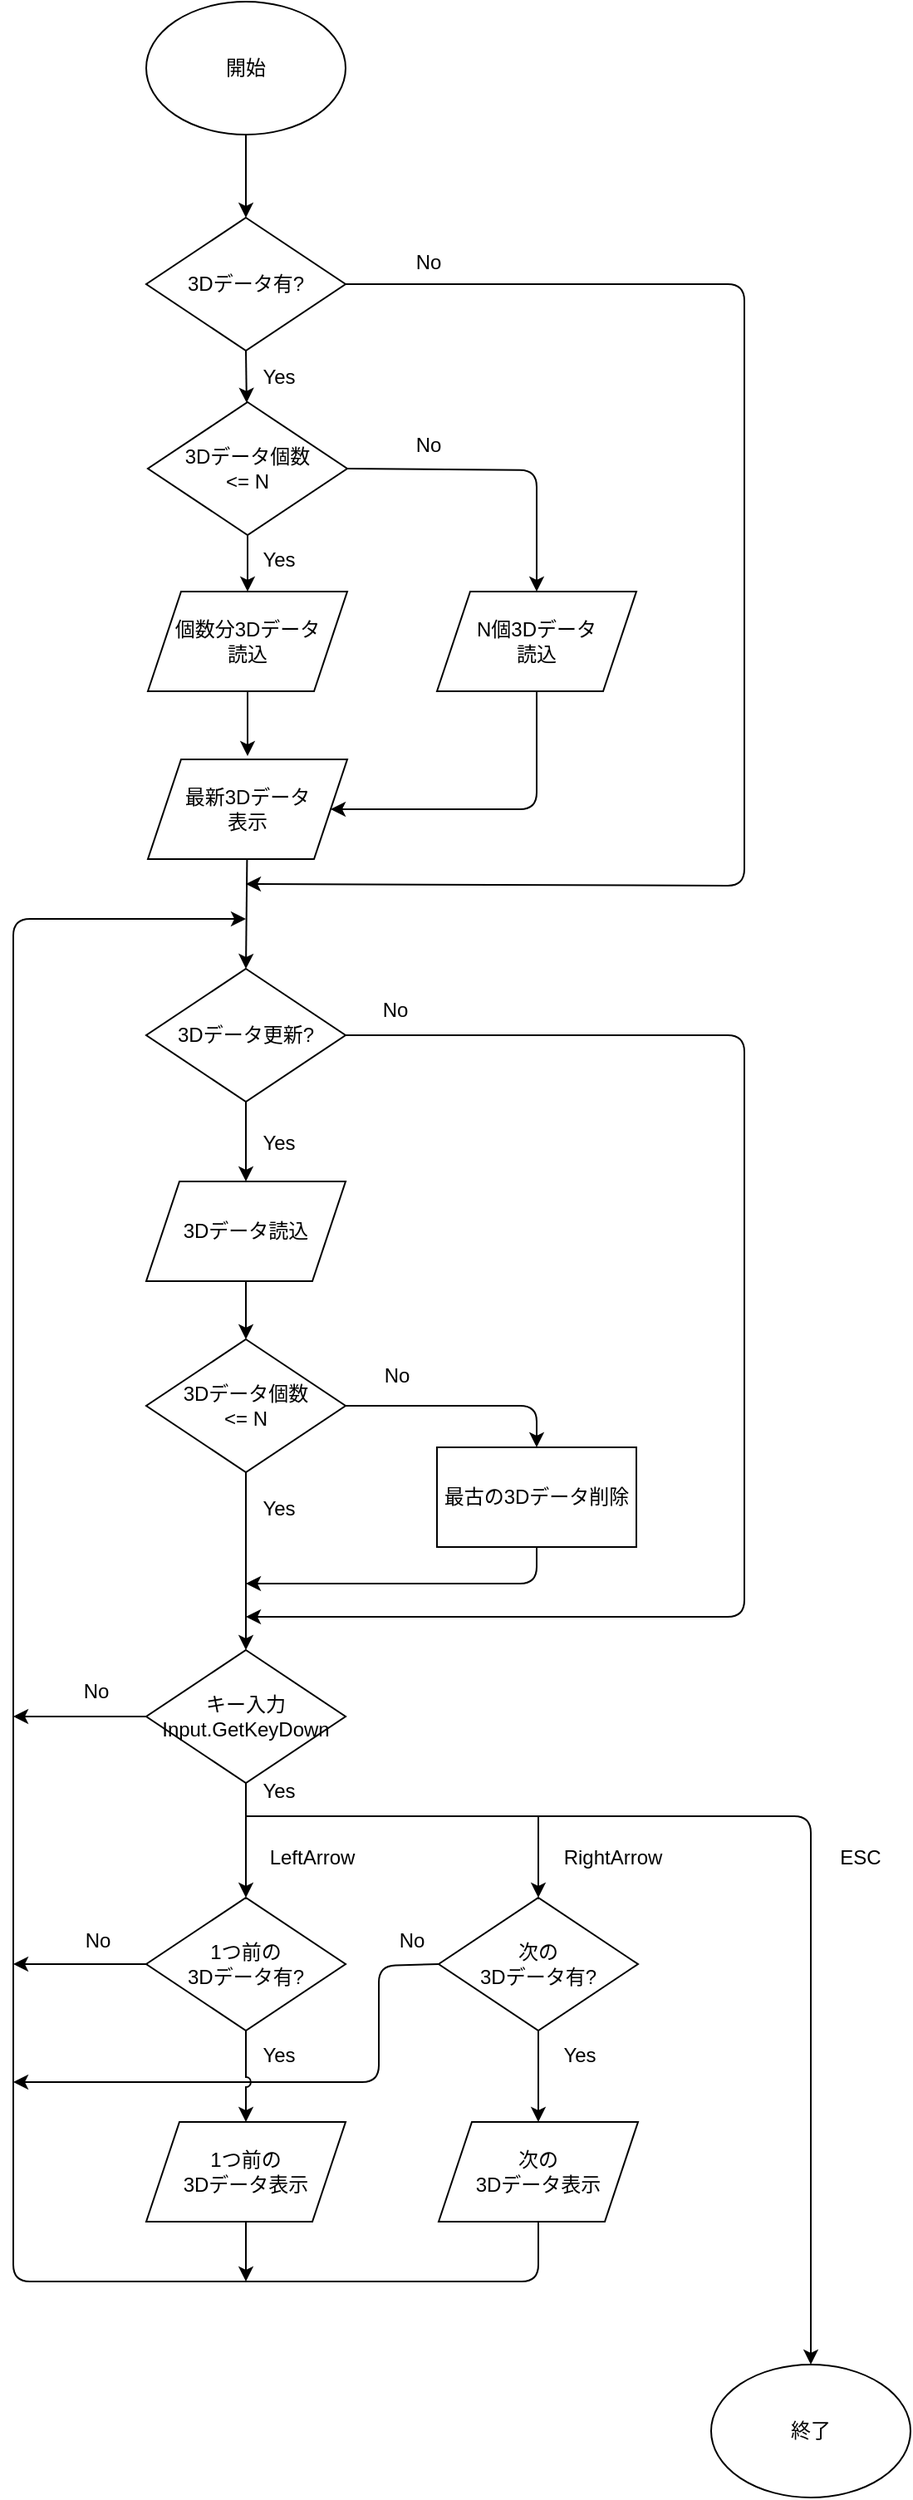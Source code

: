 <mxfile>
    <diagram id="CoiCasNmqIgmYgzRk9Tl" name="Page-1">
        <mxGraphModel dx="1678" dy="1163" grid="1" gridSize="10" guides="1" tooltips="1" connect="1" arrows="1" fold="1" page="1" pageScale="1" pageWidth="850" pageHeight="1100" math="0" shadow="0">
            <root>
                <mxCell id="0"/>
                <mxCell id="1" parent="0"/>
                <mxCell id="3" value="終了" style="ellipse;whiteSpace=wrap;html=1;" parent="1" vertex="1">
                    <mxGeometry x="660" y="1450" width="120" height="80" as="geometry"/>
                </mxCell>
                <mxCell id="11" value="" style="edgeStyle=none;html=1;" parent="1" source="8" target="9" edge="1">
                    <mxGeometry relative="1" as="geometry"/>
                </mxCell>
                <mxCell id="8" value="開始" style="ellipse;whiteSpace=wrap;html=1;" parent="1" vertex="1">
                    <mxGeometry x="320" y="28" width="120" height="80" as="geometry"/>
                </mxCell>
                <mxCell id="87" value="" style="edgeStyle=none;html=1;" parent="1" source="9" edge="1">
                    <mxGeometry relative="1" as="geometry">
                        <mxPoint x="380" y="559" as="targetPoint"/>
                        <Array as="points">
                            <mxPoint x="680" y="198"/>
                            <mxPoint x="680" y="560"/>
                        </Array>
                    </mxGeometry>
                </mxCell>
                <mxCell id="95" value="" style="edgeStyle=none;html=1;exitX=0.5;exitY=1;exitDx=0;exitDy=0;" parent="1" source="9" target="27" edge="1">
                    <mxGeometry relative="1" as="geometry">
                        <mxPoint x="380.382" y="244.745" as="sourcePoint"/>
                    </mxGeometry>
                </mxCell>
                <mxCell id="9" value="3Dデータ有?" style="rhombus;whiteSpace=wrap;html=1;" parent="1" vertex="1">
                    <mxGeometry x="320" y="158" width="120" height="80" as="geometry"/>
                </mxCell>
                <mxCell id="24" value="Yes" style="text;html=1;strokeColor=none;fillColor=none;align=center;verticalAlign=middle;whiteSpace=wrap;rounded=0;" parent="1" vertex="1">
                    <mxGeometry x="370" y="239" width="60" height="30" as="geometry"/>
                </mxCell>
                <mxCell id="30" value="" style="edgeStyle=none;html=1;entryX=0.5;entryY=0;entryDx=0;entryDy=0;exitX=1;exitY=0.5;exitDx=0;exitDy=0;" parent="1" source="27" target="38" edge="1">
                    <mxGeometry relative="1" as="geometry">
                        <mxPoint x="521" y="302" as="targetPoint"/>
                        <Array as="points">
                            <mxPoint x="555" y="310"/>
                        </Array>
                    </mxGeometry>
                </mxCell>
                <mxCell id="36" value="" style="edgeStyle=none;html=1;" parent="1" source="27" target="35" edge="1">
                    <mxGeometry relative="1" as="geometry">
                        <mxPoint x="381" y="353" as="sourcePoint"/>
                    </mxGeometry>
                </mxCell>
                <mxCell id="27" value="3Dデータ個数&lt;br&gt;&amp;lt;= N" style="rhombus;whiteSpace=wrap;html=1;" parent="1" vertex="1">
                    <mxGeometry x="321" y="269" width="120" height="80" as="geometry"/>
                </mxCell>
                <mxCell id="31" value="No" style="text;html=1;strokeColor=none;fillColor=none;align=center;verticalAlign=middle;whiteSpace=wrap;rounded=0;" parent="1" vertex="1">
                    <mxGeometry x="460" y="170" width="60" height="30" as="geometry"/>
                </mxCell>
                <mxCell id="47" value="" style="edgeStyle=none;html=1;entryX=0.5;entryY=0;entryDx=0;entryDy=0;" parent="1" source="35" edge="1">
                    <mxGeometry relative="1" as="geometry">
                        <mxPoint x="381" y="482" as="targetPoint"/>
                    </mxGeometry>
                </mxCell>
                <mxCell id="35" value="個数分3Dデータ&lt;br&gt;読込" style="shape=parallelogram;perimeter=parallelogramPerimeter;whiteSpace=wrap;html=1;fixedSize=1;" parent="1" vertex="1">
                    <mxGeometry x="321" y="383" width="120" height="60" as="geometry"/>
                </mxCell>
                <mxCell id="49" value="" style="edgeStyle=none;html=1;entryX=1;entryY=0.5;entryDx=0;entryDy=0;" parent="1" source="38" target="48" edge="1">
                    <mxGeometry relative="1" as="geometry">
                        <mxPoint x="441" y="512" as="targetPoint"/>
                        <Array as="points">
                            <mxPoint x="555" y="514"/>
                        </Array>
                    </mxGeometry>
                </mxCell>
                <mxCell id="38" value="N個3Dデータ&lt;br&gt;読込" style="shape=parallelogram;perimeter=parallelogramPerimeter;whiteSpace=wrap;html=1;fixedSize=1;" parent="1" vertex="1">
                    <mxGeometry x="495" y="383" width="120" height="60" as="geometry"/>
                </mxCell>
                <mxCell id="52" value="" style="edgeStyle=none;html=1;" parent="1" source="41" target="51" edge="1">
                    <mxGeometry relative="1" as="geometry"/>
                </mxCell>
                <mxCell id="111" value="" style="edgeStyle=none;html=1;" parent="1" source="41" edge="1">
                    <mxGeometry relative="1" as="geometry">
                        <mxPoint x="380" y="1000" as="targetPoint"/>
                        <Array as="points">
                            <mxPoint x="680" y="650"/>
                            <mxPoint x="680" y="1000"/>
                        </Array>
                    </mxGeometry>
                </mxCell>
                <mxCell id="41" value="3Dデータ更新?" style="rhombus;whiteSpace=wrap;html=1;" parent="1" vertex="1">
                    <mxGeometry x="320" y="610" width="120" height="80" as="geometry"/>
                </mxCell>
                <mxCell id="97" value="" style="edgeStyle=none;html=1;entryX=0.5;entryY=0;entryDx=0;entryDy=0;" parent="1" source="48" target="41" edge="1">
                    <mxGeometry relative="1" as="geometry">
                        <mxPoint x="381" y="624" as="targetPoint"/>
                    </mxGeometry>
                </mxCell>
                <mxCell id="48" value="最新3Dデータ&lt;br&gt;表示" style="shape=parallelogram;perimeter=parallelogramPerimeter;whiteSpace=wrap;html=1;fixedSize=1;" parent="1" vertex="1">
                    <mxGeometry x="321" y="484" width="120" height="60" as="geometry"/>
                </mxCell>
                <mxCell id="73" value="" style="edgeStyle=none;html=1;" parent="1" source="51" target="58" edge="1">
                    <mxGeometry relative="1" as="geometry"/>
                </mxCell>
                <mxCell id="51" value="3Dデータ読込" style="shape=parallelogram;perimeter=parallelogramPerimeter;whiteSpace=wrap;html=1;fixedSize=1;" parent="1" vertex="1">
                    <mxGeometry x="320" y="738" width="120" height="60" as="geometry"/>
                </mxCell>
                <mxCell id="62" value="" style="edgeStyle=none;html=1;exitX=1;exitY=0.5;exitDx=0;exitDy=0;entryX=0.5;entryY=0;entryDx=0;entryDy=0;" parent="1" source="58" target="59" edge="1">
                    <mxGeometry relative="1" as="geometry">
                        <mxPoint x="520" y="873" as="targetPoint"/>
                        <Array as="points">
                            <mxPoint x="555" y="873"/>
                        </Array>
                    </mxGeometry>
                </mxCell>
                <mxCell id="105" value="" style="edgeStyle=none;html=1;entryX=0.5;entryY=0;entryDx=0;entryDy=0;" parent="1" source="58" target="77" edge="1">
                    <mxGeometry relative="1" as="geometry">
                        <mxPoint x="380" y="1000" as="targetPoint"/>
                    </mxGeometry>
                </mxCell>
                <mxCell id="58" value="3Dデータ個数&lt;br&gt;&amp;lt;= N" style="rhombus;whiteSpace=wrap;html=1;" parent="1" vertex="1">
                    <mxGeometry x="320" y="833" width="120" height="80" as="geometry"/>
                </mxCell>
                <mxCell id="112" value="" style="edgeStyle=none;html=1;exitX=0.5;exitY=1;exitDx=0;exitDy=0;" parent="1" source="59" edge="1">
                    <mxGeometry relative="1" as="geometry">
                        <mxPoint x="380" y="980" as="targetPoint"/>
                        <Array as="points">
                            <mxPoint x="555" y="980"/>
                        </Array>
                    </mxGeometry>
                </mxCell>
                <mxCell id="59" value="最古の3Dデータ削除" style="whiteSpace=wrap;html=1;" parent="1" vertex="1">
                    <mxGeometry x="495" y="898" width="120" height="60" as="geometry"/>
                </mxCell>
                <mxCell id="81" value="" style="edgeStyle=none;html=1;entryX=0.5;entryY=0;entryDx=0;entryDy=0;" parent="1" target="3" edge="1">
                    <mxGeometry relative="1" as="geometry">
                        <mxPoint x="380" y="1120" as="sourcePoint"/>
                        <mxPoint x="520" y="606" as="targetPoint"/>
                        <Array as="points">
                            <mxPoint x="720" y="1120"/>
                        </Array>
                    </mxGeometry>
                </mxCell>
                <mxCell id="117" value="" style="edgeStyle=none;html=1;entryX=0.5;entryY=0;entryDx=0;entryDy=0;" parent="1" source="77" target="127" edge="1">
                    <mxGeometry relative="1" as="geometry"/>
                </mxCell>
                <mxCell id="144" value="" style="edgeStyle=none;rounded=0;html=1;fontSize=9;" parent="1" source="77" edge="1">
                    <mxGeometry relative="1" as="geometry">
                        <mxPoint x="240" y="1060" as="targetPoint"/>
                    </mxGeometry>
                </mxCell>
                <mxCell id="77" value="キー入力&lt;br&gt;Input.GetKeyDown" style="rhombus;whiteSpace=wrap;html=1;" parent="1" vertex="1">
                    <mxGeometry x="320" y="1020" width="120" height="80" as="geometry"/>
                </mxCell>
                <mxCell id="91" value="Yes" style="text;html=1;strokeColor=none;fillColor=none;align=center;verticalAlign=middle;whiteSpace=wrap;rounded=0;" parent="1" vertex="1">
                    <mxGeometry x="370" y="349" width="60" height="30" as="geometry"/>
                </mxCell>
                <mxCell id="92" value="No" style="text;html=1;strokeColor=none;fillColor=none;align=center;verticalAlign=middle;whiteSpace=wrap;rounded=0;" parent="1" vertex="1">
                    <mxGeometry x="460" y="280" width="60" height="30" as="geometry"/>
                </mxCell>
                <mxCell id="98" value="Yes" style="text;html=1;strokeColor=none;fillColor=none;align=center;verticalAlign=middle;whiteSpace=wrap;rounded=0;" parent="1" vertex="1">
                    <mxGeometry x="370" y="700" width="60" height="30" as="geometry"/>
                </mxCell>
                <mxCell id="99" value="No" style="text;html=1;strokeColor=none;fillColor=none;align=center;verticalAlign=middle;whiteSpace=wrap;rounded=0;" parent="1" vertex="1">
                    <mxGeometry x="440" y="620" width="60" height="30" as="geometry"/>
                </mxCell>
                <mxCell id="100" value="Yes" style="text;html=1;strokeColor=none;fillColor=none;align=center;verticalAlign=middle;whiteSpace=wrap;rounded=0;" parent="1" vertex="1">
                    <mxGeometry x="370" y="920" width="60" height="30" as="geometry"/>
                </mxCell>
                <mxCell id="101" value="No" style="text;html=1;strokeColor=none;fillColor=none;align=center;verticalAlign=middle;whiteSpace=wrap;rounded=0;" parent="1" vertex="1">
                    <mxGeometry x="441" y="840" width="60" height="30" as="geometry"/>
                </mxCell>
                <mxCell id="113" value="ESC" style="text;html=1;strokeColor=none;fillColor=none;align=center;verticalAlign=middle;whiteSpace=wrap;rounded=0;" parent="1" vertex="1">
                    <mxGeometry x="720" y="1130" width="60" height="30" as="geometry"/>
                </mxCell>
                <mxCell id="114" value="LeftArrow" style="text;html=1;strokeColor=none;fillColor=none;align=center;verticalAlign=middle;whiteSpace=wrap;rounded=0;" parent="1" vertex="1">
                    <mxGeometry x="390" y="1130" width="60" height="30" as="geometry"/>
                </mxCell>
                <mxCell id="132" value="" style="edgeStyle=none;html=1;" parent="1" source="116" edge="1">
                    <mxGeometry relative="1" as="geometry">
                        <mxPoint x="380" y="1400" as="targetPoint"/>
                    </mxGeometry>
                </mxCell>
                <mxCell id="116" value="1つ前の&lt;br&gt;3Dデータ表示" style="shape=parallelogram;perimeter=parallelogramPerimeter;whiteSpace=wrap;html=1;fixedSize=1;" parent="1" vertex="1">
                    <mxGeometry x="320" y="1304" width="120" height="60" as="geometry"/>
                </mxCell>
                <mxCell id="121" value="RightArrow" style="text;html=1;strokeColor=none;fillColor=none;align=center;verticalAlign=middle;whiteSpace=wrap;rounded=0;" parent="1" vertex="1">
                    <mxGeometry x="571" y="1130" width="60" height="30" as="geometry"/>
                </mxCell>
                <mxCell id="122" value="次の&lt;br&gt;3Dデータ表示" style="shape=parallelogram;perimeter=parallelogramPerimeter;whiteSpace=wrap;html=1;fixedSize=1;" parent="1" vertex="1">
                    <mxGeometry x="496" y="1304" width="120" height="60" as="geometry"/>
                </mxCell>
                <mxCell id="123" value="" style="endArrow=classic;html=1;entryX=0.5;entryY=0;entryDx=0;entryDy=0;" parent="1" target="128" edge="1">
                    <mxGeometry width="50" height="50" relative="1" as="geometry">
                        <mxPoint x="556" y="1120" as="sourcePoint"/>
                        <mxPoint x="556" y="1160" as="targetPoint"/>
                    </mxGeometry>
                </mxCell>
                <mxCell id="124" value="" style="endArrow=classic;html=1;exitX=0.5;exitY=1;exitDx=0;exitDy=0;" parent="1" source="122" edge="1">
                    <mxGeometry width="50" height="50" relative="1" as="geometry">
                        <mxPoint x="530" y="1320" as="sourcePoint"/>
                        <mxPoint x="380" y="580" as="targetPoint"/>
                        <Array as="points">
                            <mxPoint x="556" y="1400"/>
                            <mxPoint x="240" y="1400"/>
                            <mxPoint x="240" y="580"/>
                        </Array>
                    </mxGeometry>
                </mxCell>
                <mxCell id="137" value="" style="edgeStyle=none;html=1;" parent="1" source="127" edge="1">
                    <mxGeometry relative="1" as="geometry">
                        <mxPoint x="240" y="1209" as="targetPoint"/>
                    </mxGeometry>
                </mxCell>
                <mxCell id="127" value="1つ前の&lt;br&gt;3Dデータ有?" style="rhombus;whiteSpace=wrap;html=1;" parent="1" vertex="1">
                    <mxGeometry x="320" y="1169" width="120" height="80" as="geometry"/>
                </mxCell>
                <mxCell id="130" value="" style="edgeStyle=none;html=1;" parent="1" source="128" target="122" edge="1">
                    <mxGeometry relative="1" as="geometry"/>
                </mxCell>
                <mxCell id="140" value="" style="edgeStyle=none;html=1;exitX=0;exitY=0.5;exitDx=0;exitDy=0;" parent="1" source="128" edge="1">
                    <mxGeometry relative="1" as="geometry">
                        <mxPoint x="240" y="1280" as="targetPoint"/>
                        <Array as="points">
                            <mxPoint x="460" y="1210"/>
                            <mxPoint x="460" y="1280"/>
                        </Array>
                    </mxGeometry>
                </mxCell>
                <mxCell id="128" value="次の&lt;br&gt;3Dデータ有?" style="rhombus;whiteSpace=wrap;html=1;" parent="1" vertex="1">
                    <mxGeometry x="496" y="1169" width="120" height="80" as="geometry"/>
                </mxCell>
                <mxCell id="133" value="Yes" style="text;html=1;strokeColor=none;fillColor=none;align=center;verticalAlign=middle;whiteSpace=wrap;rounded=0;" parent="1" vertex="1">
                    <mxGeometry x="370" y="1249" width="60" height="30" as="geometry"/>
                </mxCell>
                <mxCell id="134" value="Yes" style="text;html=1;strokeColor=none;fillColor=none;align=center;verticalAlign=middle;whiteSpace=wrap;rounded=0;" parent="1" vertex="1">
                    <mxGeometry x="551" y="1249" width="60" height="30" as="geometry"/>
                </mxCell>
                <mxCell id="138" value="No" style="text;html=1;strokeColor=none;fillColor=none;align=center;verticalAlign=middle;whiteSpace=wrap;rounded=0;" parent="1" vertex="1">
                    <mxGeometry x="261" y="1180" width="60" height="30" as="geometry"/>
                </mxCell>
                <mxCell id="141" value="No" style="text;html=1;strokeColor=none;fillColor=none;align=center;verticalAlign=middle;whiteSpace=wrap;rounded=0;" parent="1" vertex="1">
                    <mxGeometry x="450" y="1180" width="60" height="30" as="geometry"/>
                </mxCell>
                <mxCell id="129" value="" style="edgeStyle=none;html=1;jumpStyle=arc;" parent="1" source="127" target="116" edge="1">
                    <mxGeometry relative="1" as="geometry"/>
                </mxCell>
                <mxCell id="145" value="No" style="text;html=1;strokeColor=none;fillColor=none;align=center;verticalAlign=middle;whiteSpace=wrap;rounded=0;" parent="1" vertex="1">
                    <mxGeometry x="260" y="1030" width="60" height="30" as="geometry"/>
                </mxCell>
                <mxCell id="146" value="Yes" style="text;html=1;strokeColor=none;fillColor=none;align=center;verticalAlign=middle;whiteSpace=wrap;rounded=0;" parent="1" vertex="1">
                    <mxGeometry x="370" y="1090" width="60" height="30" as="geometry"/>
                </mxCell>
            </root>
        </mxGraphModel>
    </diagram>
</mxfile>